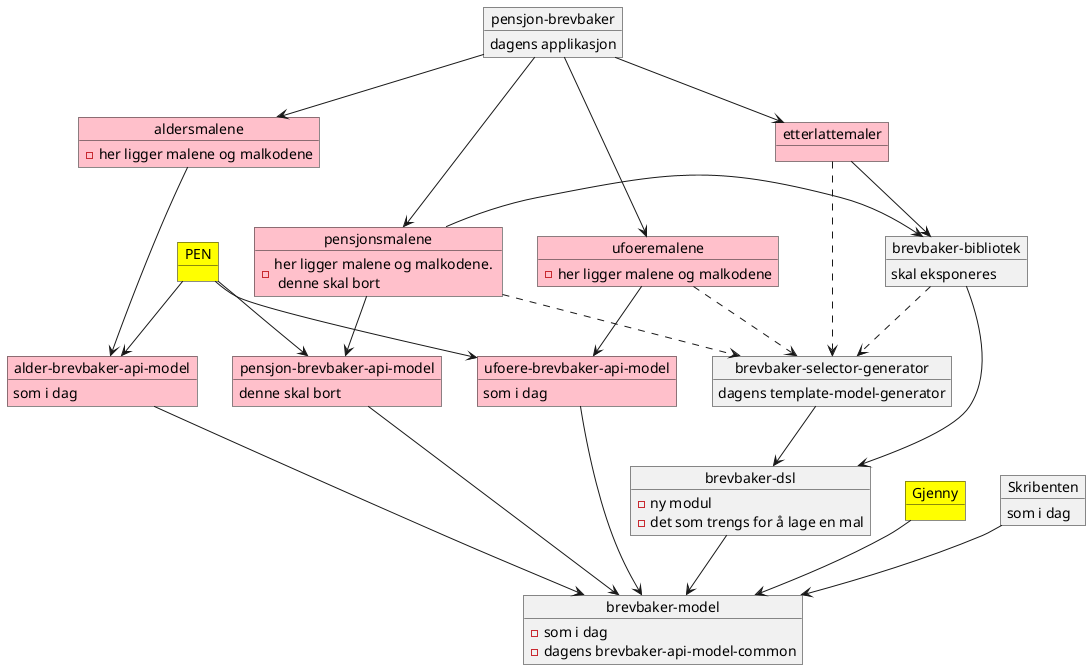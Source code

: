 @startuml

object "pensjon-brevbaker" as brevbaker
brevbaker : dagens applikasjon

object pensjonsmalene #pink
pensjonsmalene : - her ligger malene og malkodene. \n denne skal bort

object ufoeremalene #pink
ufoeremalene : - her ligger malene og malkodene

object aldersmalene #pink
aldersmalene : - her ligger malene og malkodene

object "etterlattemaler" as etterlatte #pink

object "pensjon-brevbaker-api-model" as pensjonapimodel #pink
pensjonapimodel : denne skal bort

object "alder-brevbaker-api-model" as alderapimodel #pink
alderapimodel : som i dag

object "ufoere-brevbaker-api-model" as ufoereapimodel #pink
ufoereapimodel : som i dag

object "brevbaker-dsl" as dsl
dsl : - ny modul
dsl : - det som trengs for å lage en mal

object "brevbaker-bibliotek" as bibliotek
bibliotek : skal eksponeres

object Gjenny #yellow

object "brevbaker-model" as modelcommon
modelcommon : - som i dag
modelcommon : - dagens brevbaker-api-model-common

object "brevbaker-selector-generator" as tmg
tmg : dagens template-model-generator

object PEN #yellow

object Skribenten
Skribenten : som i dag

bibliotek --> dsl
brevbaker --> pensjonsmalene
brevbaker --> aldersmalene
brevbaker --> ufoeremalene
brevbaker --> etterlatte
pensjonsmalene --> pensjonapimodel

aldersmalene --> alderapimodel
ufoeremalene --> ufoereapimodel

pensjonsmalene -> bibliotek
etterlatte --> bibliotek
pensjonapimodel --> modelcommon
alderapimodel --> modelcommon
ufoereapimodel --> modelcommon
dsl --> modelcommon
tmg --> dsl
etterlatte ..> tmg
pensjonsmalene ..> tmg
ufoeremalene ..> tmg
bibliotek ..> tmg

PEN --> pensjonapimodel
PEN --> alderapimodel
PEN --> ufoereapimodel
Gjenny --> modelcommon

Skribenten --> modelcommon

@enduml